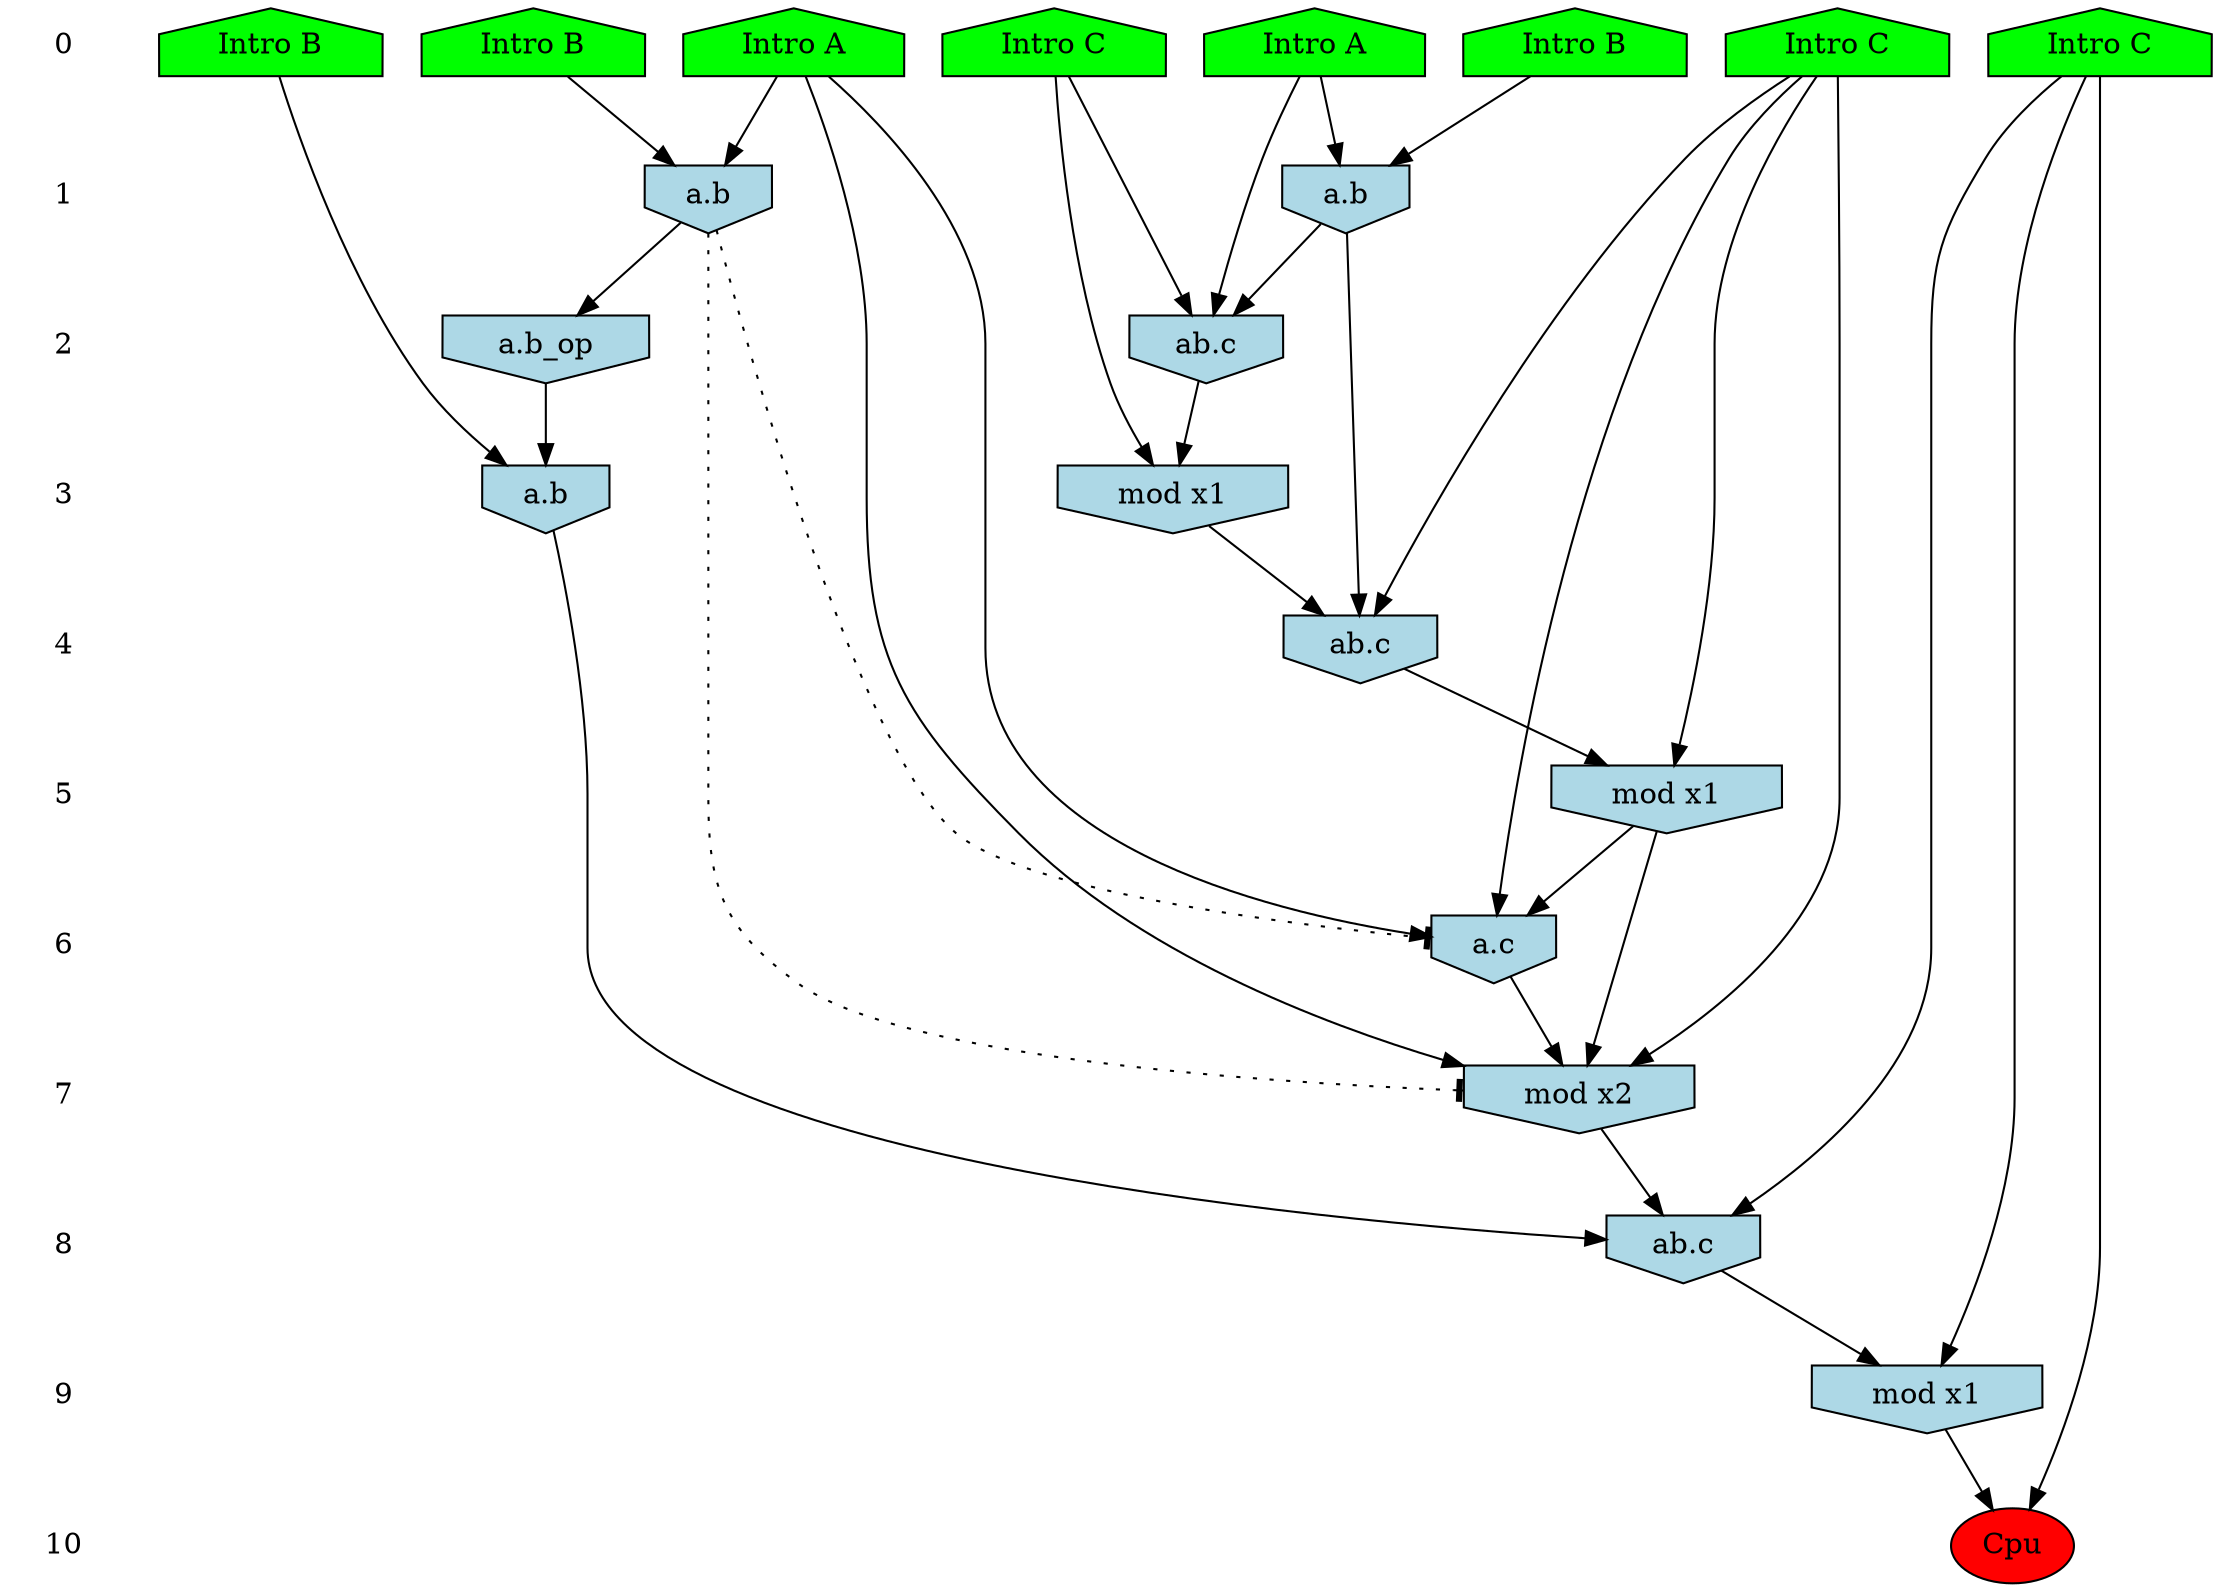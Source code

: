 /* Compression of 1 causal flows obtained in average at 1.449822E+01 t.u */
/* Compressed causal flows were: [2345] */
digraph G{
 ranksep=.5 ; 
{ rank = same ; "0" [shape=plaintext] ; node_1 [label ="Intro B", shape=house, style=filled, fillcolor=green] ;
node_2 [label ="Intro B", shape=house, style=filled, fillcolor=green] ;
node_3 [label ="Intro A", shape=house, style=filled, fillcolor=green] ;
node_4 [label ="Intro A", shape=house, style=filled, fillcolor=green] ;
node_5 [label ="Intro B", shape=house, style=filled, fillcolor=green] ;
node_6 [label ="Intro C", shape=house, style=filled, fillcolor=green] ;
node_7 [label ="Intro C", shape=house, style=filled, fillcolor=green] ;
node_8 [label ="Intro C", shape=house, style=filled, fillcolor=green] ;
}
{ rank = same ; "1" [shape=plaintext] ; node_9 [label="a.b", shape=invhouse, style=filled, fillcolor = lightblue] ;
node_16 [label="a.b", shape=invhouse, style=filled, fillcolor = lightblue] ;
}
{ rank = same ; "2" [shape=plaintext] ; node_10 [label="ab.c", shape=invhouse, style=filled, fillcolor = lightblue] ;
node_17 [label="a.b_op", shape=invhouse, style=filled, fillcolor = lightblue] ;
}
{ rank = same ; "3" [shape=plaintext] ; node_11 [label="mod x1", shape=invhouse, style=filled, fillcolor = lightblue] ;
node_18 [label="a.b", shape=invhouse, style=filled, fillcolor = lightblue] ;
}
{ rank = same ; "4" [shape=plaintext] ; node_12 [label="ab.c", shape=invhouse, style=filled, fillcolor = lightblue] ;
}
{ rank = same ; "5" [shape=plaintext] ; node_13 [label="mod x1", shape=invhouse, style=filled, fillcolor = lightblue] ;
}
{ rank = same ; "6" [shape=plaintext] ; node_14 [label="a.c", shape=invhouse, style=filled, fillcolor = lightblue] ;
}
{ rank = same ; "7" [shape=plaintext] ; node_15 [label="mod x2", shape=invhouse, style=filled, fillcolor = lightblue] ;
}
{ rank = same ; "8" [shape=plaintext] ; node_19 [label="ab.c", shape=invhouse, style=filled, fillcolor = lightblue] ;
}
{ rank = same ; "9" [shape=plaintext] ; node_20 [label="mod x1", shape=invhouse, style=filled, fillcolor = lightblue] ;
}
{ rank = same ; "10" [shape=plaintext] ; node_21 [label ="Cpu", style=filled, fillcolor=red] ;
}
"0" -> "1" [style="invis"]; 
"1" -> "2" [style="invis"]; 
"2" -> "3" [style="invis"]; 
"3" -> "4" [style="invis"]; 
"4" -> "5" [style="invis"]; 
"5" -> "6" [style="invis"]; 
"6" -> "7" [style="invis"]; 
"7" -> "8" [style="invis"]; 
"8" -> "9" [style="invis"]; 
"9" -> "10" [style="invis"]; 
node_2 -> node_9
node_4 -> node_9
node_4 -> node_10
node_8 -> node_10
node_9 -> node_10
node_8 -> node_11
node_10 -> node_11
node_6 -> node_12
node_9 -> node_12
node_11 -> node_12
node_6 -> node_13
node_12 -> node_13
node_3 -> node_14
node_6 -> node_14
node_13 -> node_14
node_3 -> node_15
node_6 -> node_15
node_13 -> node_15
node_14 -> node_15
node_1 -> node_16
node_3 -> node_16
node_16 -> node_17
node_5 -> node_18
node_17 -> node_18
node_7 -> node_19
node_15 -> node_19
node_18 -> node_19
node_7 -> node_20
node_19 -> node_20
node_7 -> node_21
node_20 -> node_21
node_16 -> node_15 [style=dotted, arrowhead = tee] 
node_16 -> node_14 [style=dotted, arrowhead = tee] 
}
/*
 Dot generation time: 0.000103
*/